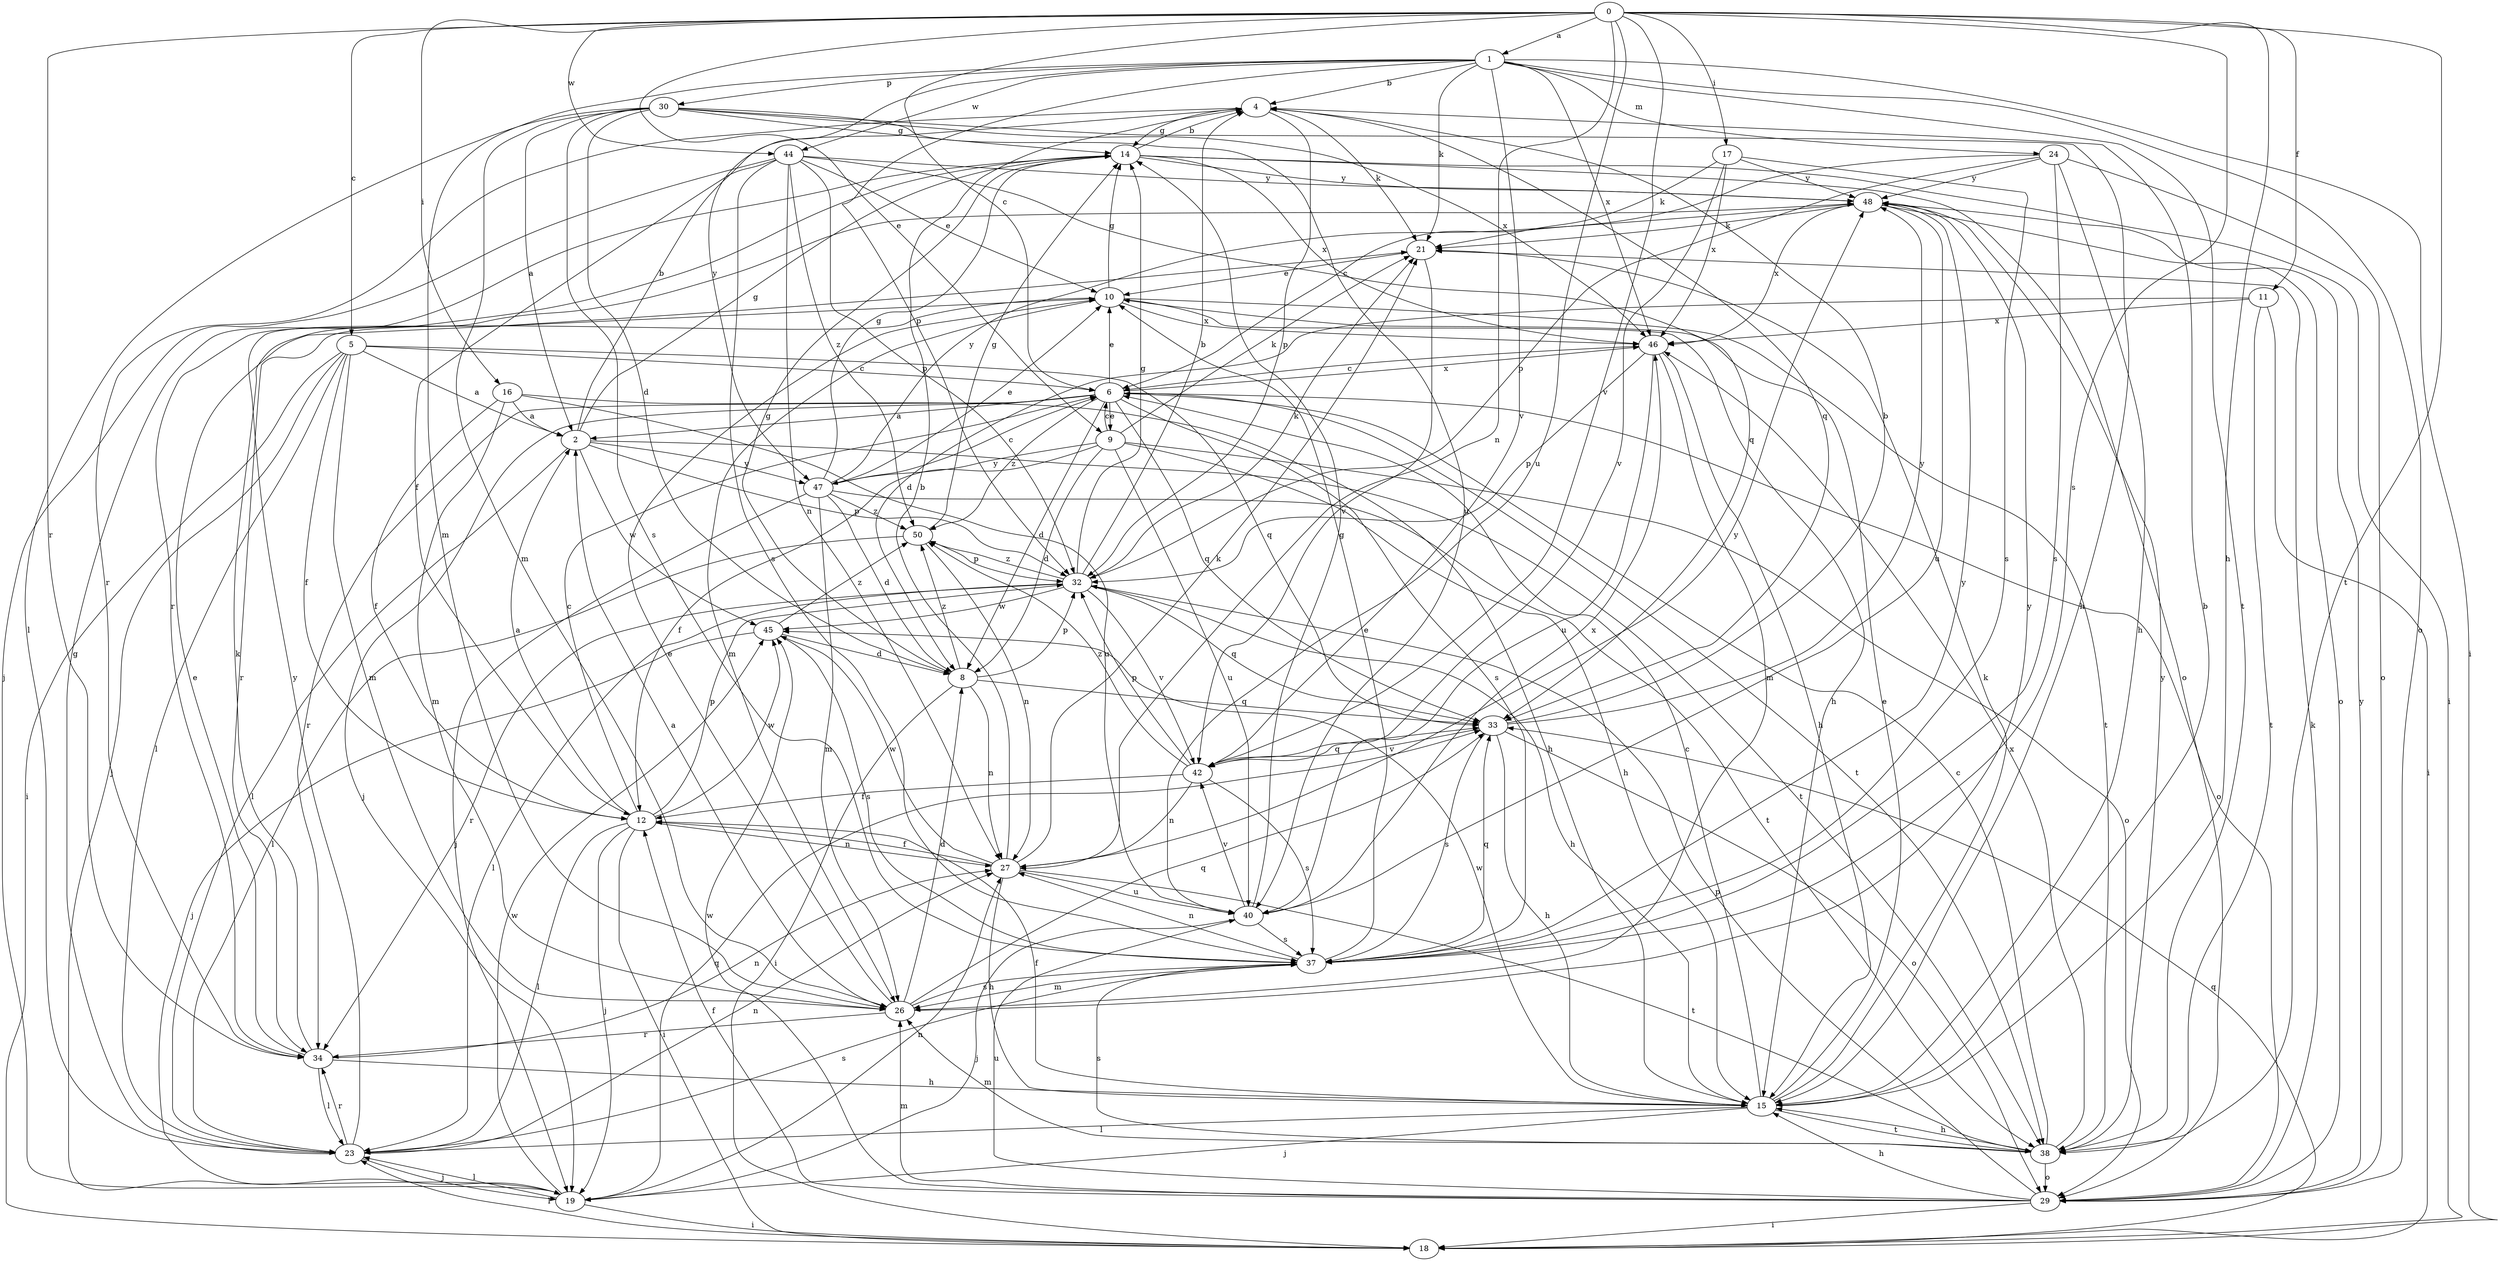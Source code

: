 strict digraph  {
0;
1;
2;
4;
5;
6;
8;
9;
10;
11;
12;
14;
15;
16;
17;
18;
19;
21;
23;
24;
26;
27;
29;
30;
32;
33;
34;
37;
38;
40;
42;
44;
45;
46;
47;
48;
50;
0 -> 1  [label=a];
0 -> 5  [label=c];
0 -> 6  [label=c];
0 -> 9  [label=e];
0 -> 11  [label=f];
0 -> 15  [label=h];
0 -> 16  [label=i];
0 -> 17  [label=i];
0 -> 27  [label=n];
0 -> 34  [label=r];
0 -> 37  [label=s];
0 -> 38  [label=t];
0 -> 40  [label=u];
0 -> 42  [label=v];
0 -> 44  [label=w];
1 -> 4  [label=b];
1 -> 18  [label=i];
1 -> 21  [label=k];
1 -> 24  [label=m];
1 -> 26  [label=m];
1 -> 29  [label=o];
1 -> 30  [label=p];
1 -> 32  [label=p];
1 -> 38  [label=t];
1 -> 42  [label=v];
1 -> 44  [label=w];
1 -> 46  [label=x];
1 -> 47  [label=y];
2 -> 4  [label=b];
2 -> 14  [label=g];
2 -> 23  [label=l];
2 -> 32  [label=p];
2 -> 38  [label=t];
2 -> 45  [label=w];
2 -> 47  [label=y];
4 -> 14  [label=g];
4 -> 21  [label=k];
4 -> 32  [label=p];
4 -> 33  [label=q];
4 -> 34  [label=r];
5 -> 2  [label=a];
5 -> 6  [label=c];
5 -> 12  [label=f];
5 -> 18  [label=i];
5 -> 19  [label=j];
5 -> 23  [label=l];
5 -> 26  [label=m];
5 -> 33  [label=q];
6 -> 2  [label=a];
6 -> 8  [label=d];
6 -> 9  [label=e];
6 -> 10  [label=e];
6 -> 19  [label=j];
6 -> 29  [label=o];
6 -> 33  [label=q];
6 -> 34  [label=r];
6 -> 37  [label=s];
6 -> 38  [label=t];
6 -> 46  [label=x];
6 -> 50  [label=z];
8 -> 14  [label=g];
8 -> 18  [label=i];
8 -> 27  [label=n];
8 -> 32  [label=p];
8 -> 33  [label=q];
8 -> 50  [label=z];
9 -> 6  [label=c];
9 -> 8  [label=d];
9 -> 12  [label=f];
9 -> 15  [label=h];
9 -> 21  [label=k];
9 -> 29  [label=o];
9 -> 40  [label=u];
9 -> 47  [label=y];
10 -> 14  [label=g];
10 -> 15  [label=h];
10 -> 26  [label=m];
10 -> 34  [label=r];
10 -> 38  [label=t];
10 -> 46  [label=x];
11 -> 8  [label=d];
11 -> 18  [label=i];
11 -> 38  [label=t];
11 -> 46  [label=x];
12 -> 2  [label=a];
12 -> 6  [label=c];
12 -> 18  [label=i];
12 -> 19  [label=j];
12 -> 23  [label=l];
12 -> 27  [label=n];
12 -> 32  [label=p];
12 -> 45  [label=w];
14 -> 4  [label=b];
14 -> 18  [label=i];
14 -> 29  [label=o];
14 -> 34  [label=r];
14 -> 46  [label=x];
14 -> 48  [label=y];
15 -> 4  [label=b];
15 -> 6  [label=c];
15 -> 10  [label=e];
15 -> 12  [label=f];
15 -> 19  [label=j];
15 -> 21  [label=k];
15 -> 23  [label=l];
15 -> 38  [label=t];
15 -> 45  [label=w];
16 -> 2  [label=a];
16 -> 12  [label=f];
16 -> 15  [label=h];
16 -> 26  [label=m];
16 -> 40  [label=u];
17 -> 21  [label=k];
17 -> 37  [label=s];
17 -> 42  [label=v];
17 -> 46  [label=x];
17 -> 48  [label=y];
18 -> 23  [label=l];
18 -> 33  [label=q];
19 -> 18  [label=i];
19 -> 23  [label=l];
19 -> 27  [label=n];
19 -> 33  [label=q];
19 -> 45  [label=w];
21 -> 10  [label=e];
21 -> 42  [label=v];
23 -> 14  [label=g];
23 -> 19  [label=j];
23 -> 27  [label=n];
23 -> 34  [label=r];
23 -> 37  [label=s];
23 -> 48  [label=y];
24 -> 6  [label=c];
24 -> 15  [label=h];
24 -> 29  [label=o];
24 -> 32  [label=p];
24 -> 37  [label=s];
24 -> 48  [label=y];
26 -> 2  [label=a];
26 -> 8  [label=d];
26 -> 10  [label=e];
26 -> 33  [label=q];
26 -> 34  [label=r];
26 -> 37  [label=s];
26 -> 48  [label=y];
27 -> 4  [label=b];
27 -> 12  [label=f];
27 -> 15  [label=h];
27 -> 21  [label=k];
27 -> 38  [label=t];
27 -> 40  [label=u];
27 -> 45  [label=w];
27 -> 48  [label=y];
29 -> 12  [label=f];
29 -> 15  [label=h];
29 -> 18  [label=i];
29 -> 21  [label=k];
29 -> 26  [label=m];
29 -> 32  [label=p];
29 -> 40  [label=u];
29 -> 45  [label=w];
29 -> 48  [label=y];
30 -> 2  [label=a];
30 -> 8  [label=d];
30 -> 14  [label=g];
30 -> 15  [label=h];
30 -> 23  [label=l];
30 -> 26  [label=m];
30 -> 37  [label=s];
30 -> 40  [label=u];
30 -> 46  [label=x];
32 -> 4  [label=b];
32 -> 14  [label=g];
32 -> 15  [label=h];
32 -> 21  [label=k];
32 -> 23  [label=l];
32 -> 33  [label=q];
32 -> 34  [label=r];
32 -> 42  [label=v];
32 -> 45  [label=w];
32 -> 50  [label=z];
33 -> 4  [label=b];
33 -> 15  [label=h];
33 -> 29  [label=o];
33 -> 37  [label=s];
33 -> 42  [label=v];
33 -> 48  [label=y];
34 -> 10  [label=e];
34 -> 15  [label=h];
34 -> 21  [label=k];
34 -> 23  [label=l];
34 -> 27  [label=n];
37 -> 10  [label=e];
37 -> 26  [label=m];
37 -> 27  [label=n];
37 -> 33  [label=q];
37 -> 48  [label=y];
38 -> 6  [label=c];
38 -> 15  [label=h];
38 -> 26  [label=m];
38 -> 29  [label=o];
38 -> 37  [label=s];
38 -> 46  [label=x];
38 -> 48  [label=y];
40 -> 14  [label=g];
40 -> 19  [label=j];
40 -> 37  [label=s];
40 -> 42  [label=v];
40 -> 46  [label=x];
42 -> 12  [label=f];
42 -> 27  [label=n];
42 -> 32  [label=p];
42 -> 33  [label=q];
42 -> 37  [label=s];
42 -> 50  [label=z];
44 -> 10  [label=e];
44 -> 12  [label=f];
44 -> 19  [label=j];
44 -> 27  [label=n];
44 -> 32  [label=p];
44 -> 33  [label=q];
44 -> 37  [label=s];
44 -> 48  [label=y];
44 -> 50  [label=z];
45 -> 8  [label=d];
45 -> 19  [label=j];
45 -> 37  [label=s];
45 -> 50  [label=z];
46 -> 6  [label=c];
46 -> 15  [label=h];
46 -> 26  [label=m];
46 -> 32  [label=p];
46 -> 40  [label=u];
47 -> 6  [label=c];
47 -> 8  [label=d];
47 -> 10  [label=e];
47 -> 14  [label=g];
47 -> 19  [label=j];
47 -> 26  [label=m];
47 -> 38  [label=t];
47 -> 48  [label=y];
47 -> 50  [label=z];
48 -> 21  [label=k];
48 -> 29  [label=o];
48 -> 40  [label=u];
48 -> 46  [label=x];
50 -> 14  [label=g];
50 -> 23  [label=l];
50 -> 27  [label=n];
50 -> 32  [label=p];
}
